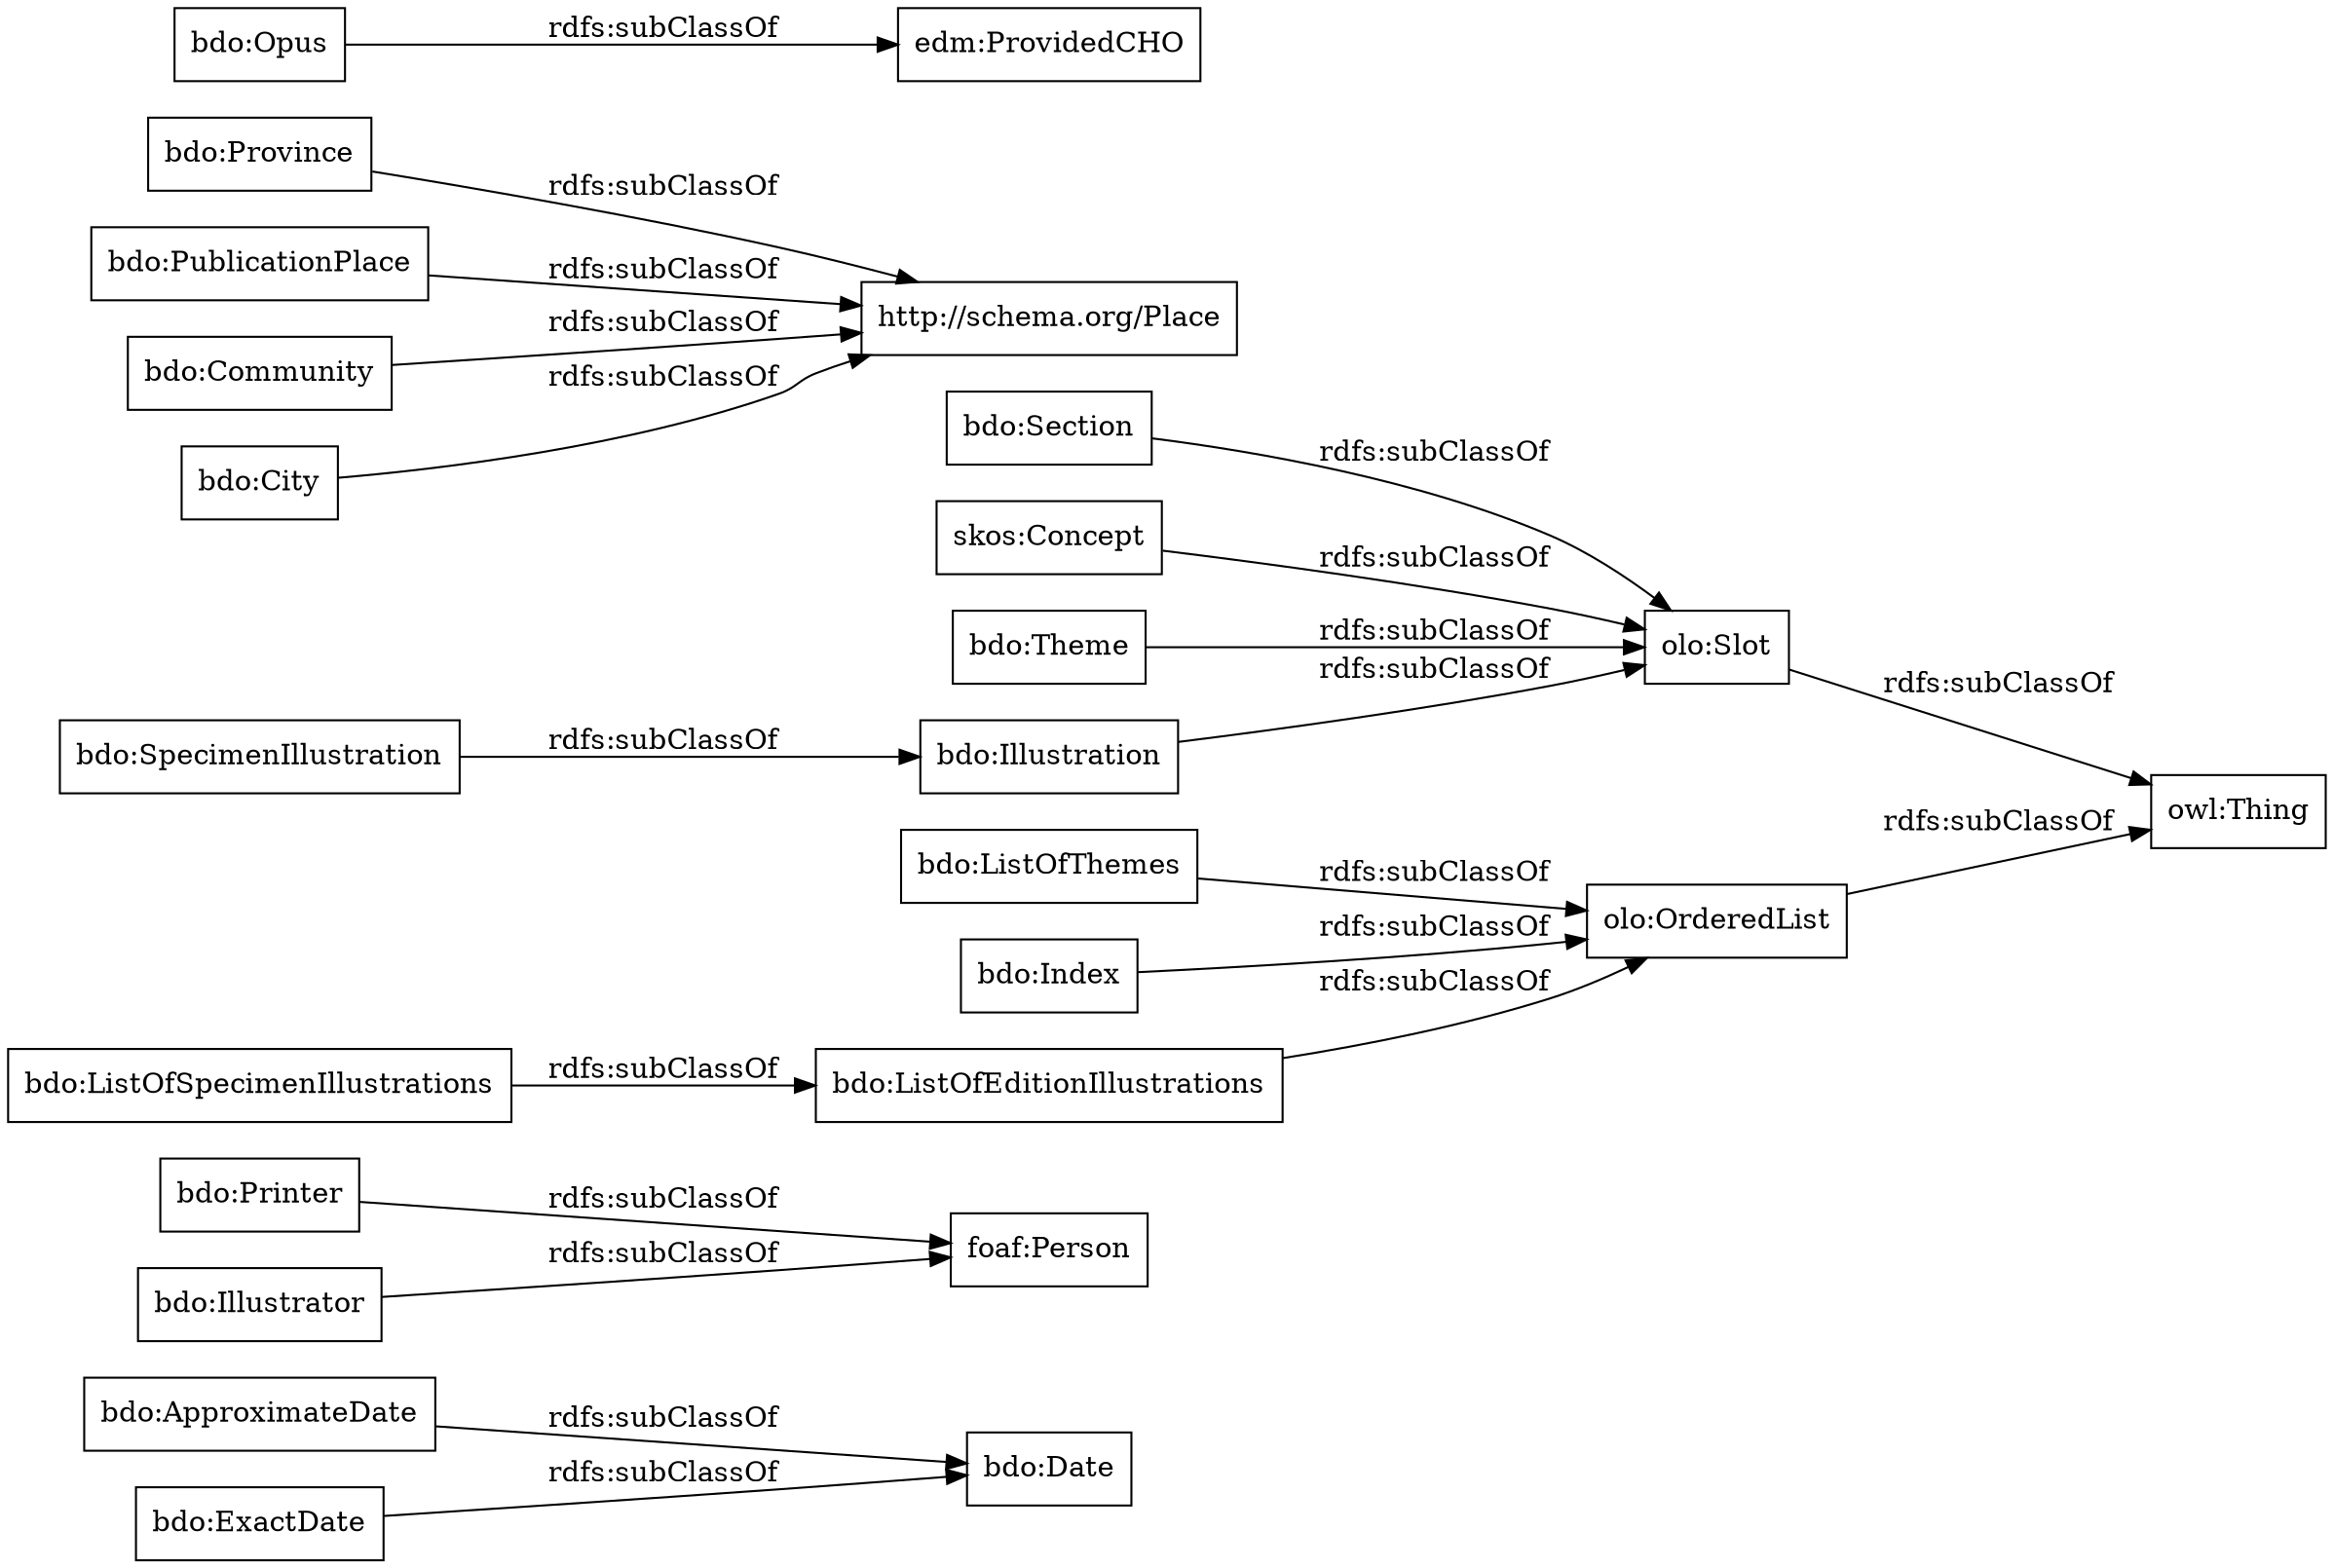 digraph ar2dtool_diagram { 
rankdir=LR;
size="1000"
node [shape = rectangle, color="black"]; "bdo:Date" "bdo:Printer" "bdo:ListOfEditionIllustrations" "bdo:ListOfThemes" "bdo:Index" "bdo:Province" "bdo:PublicationPlace" "bdo:ListOfSpecimenIllustrations" "bdo:Illustrator" "bdo:Section" "foaf:Person" "bdo:SpecimenIllustration" "edm:ProvidedCHO" "bdo:ApproximateDate" "bdo:ExactDate" "bdo:Community" "skos:Concept" "bdo:Opus" "http://schema.org/Place" "bdo:City" "bdo:Theme" "bdo:Illustration" "olo:Slot" "olo:OrderedList" ; /*classes style*/
	"skos:Concept" -> "olo:Slot" [ label = "rdfs:subClassOf" ];
	"bdo:ExactDate" -> "bdo:Date" [ label = "rdfs:subClassOf" ];
	"bdo:ListOfEditionIllustrations" -> "olo:OrderedList" [ label = "rdfs:subClassOf" ];
	"bdo:Theme" -> "olo:Slot" [ label = "rdfs:subClassOf" ];
	"bdo:Section" -> "olo:Slot" [ label = "rdfs:subClassOf" ];
	"bdo:Opus" -> "edm:ProvidedCHO" [ label = "rdfs:subClassOf" ];
	"olo:Slot" -> "owl:Thing" [ label = "rdfs:subClassOf" ];
	"bdo:ListOfThemes" -> "olo:OrderedList" [ label = "rdfs:subClassOf" ];
	"bdo:City" -> "http://schema.org/Place" [ label = "rdfs:subClassOf" ];
	"bdo:Illustrator" -> "foaf:Person" [ label = "rdfs:subClassOf" ];
	"olo:OrderedList" -> "owl:Thing" [ label = "rdfs:subClassOf" ];
	"bdo:Index" -> "olo:OrderedList" [ label = "rdfs:subClassOf" ];
	"bdo:ListOfSpecimenIllustrations" -> "bdo:ListOfEditionIllustrations" [ label = "rdfs:subClassOf" ];
	"bdo:Illustration" -> "olo:Slot" [ label = "rdfs:subClassOf" ];
	"bdo:PublicationPlace" -> "http://schema.org/Place" [ label = "rdfs:subClassOf" ];
	"bdo:SpecimenIllustration" -> "bdo:Illustration" [ label = "rdfs:subClassOf" ];
	"bdo:Province" -> "http://schema.org/Place" [ label = "rdfs:subClassOf" ];
	"bdo:Community" -> "http://schema.org/Place" [ label = "rdfs:subClassOf" ];
	"bdo:Printer" -> "foaf:Person" [ label = "rdfs:subClassOf" ];
	"bdo:ApproximateDate" -> "bdo:Date" [ label = "rdfs:subClassOf" ];

}
